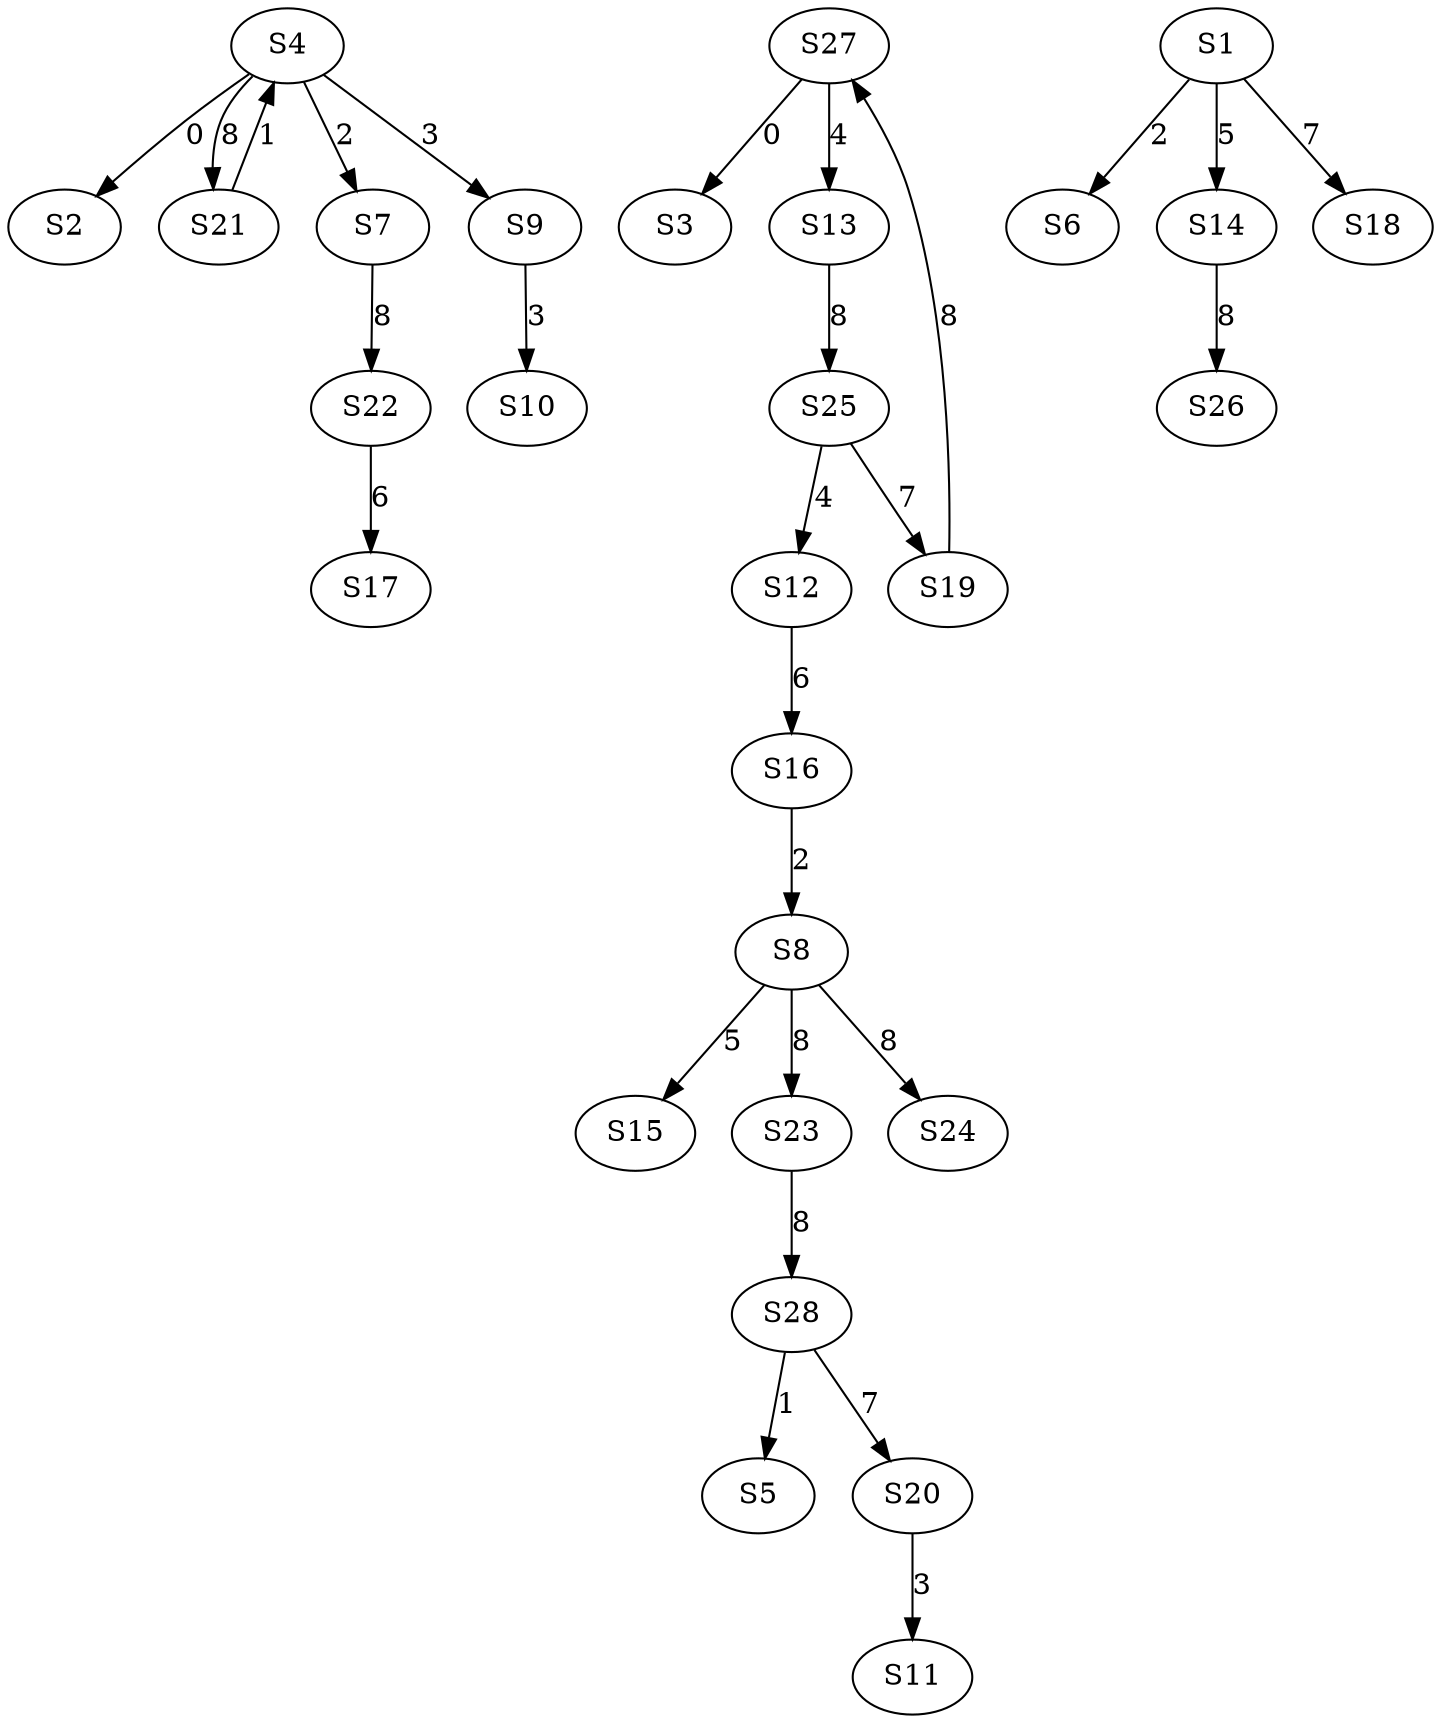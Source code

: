strict digraph {
	S4 -> S2 [ label = 0 ];
	S27 -> S3 [ label = 0 ];
	S21 -> S4 [ label = 1 ];
	S28 -> S5 [ label = 1 ];
	S1 -> S6 [ label = 2 ];
	S4 -> S7 [ label = 2 ];
	S16 -> S8 [ label = 2 ];
	S4 -> S9 [ label = 3 ];
	S9 -> S10 [ label = 3 ];
	S20 -> S11 [ label = 3 ];
	S25 -> S12 [ label = 4 ];
	S27 -> S13 [ label = 4 ];
	S1 -> S14 [ label = 5 ];
	S8 -> S15 [ label = 5 ];
	S12 -> S16 [ label = 6 ];
	S22 -> S17 [ label = 6 ];
	S1 -> S18 [ label = 7 ];
	S25 -> S19 [ label = 7 ];
	S28 -> S20 [ label = 7 ];
	S4 -> S21 [ label = 8 ];
	S7 -> S22 [ label = 8 ];
	S8 -> S23 [ label = 8 ];
	S8 -> S24 [ label = 8 ];
	S13 -> S25 [ label = 8 ];
	S14 -> S26 [ label = 8 ];
	S19 -> S27 [ label = 8 ];
	S23 -> S28 [ label = 8 ];
}